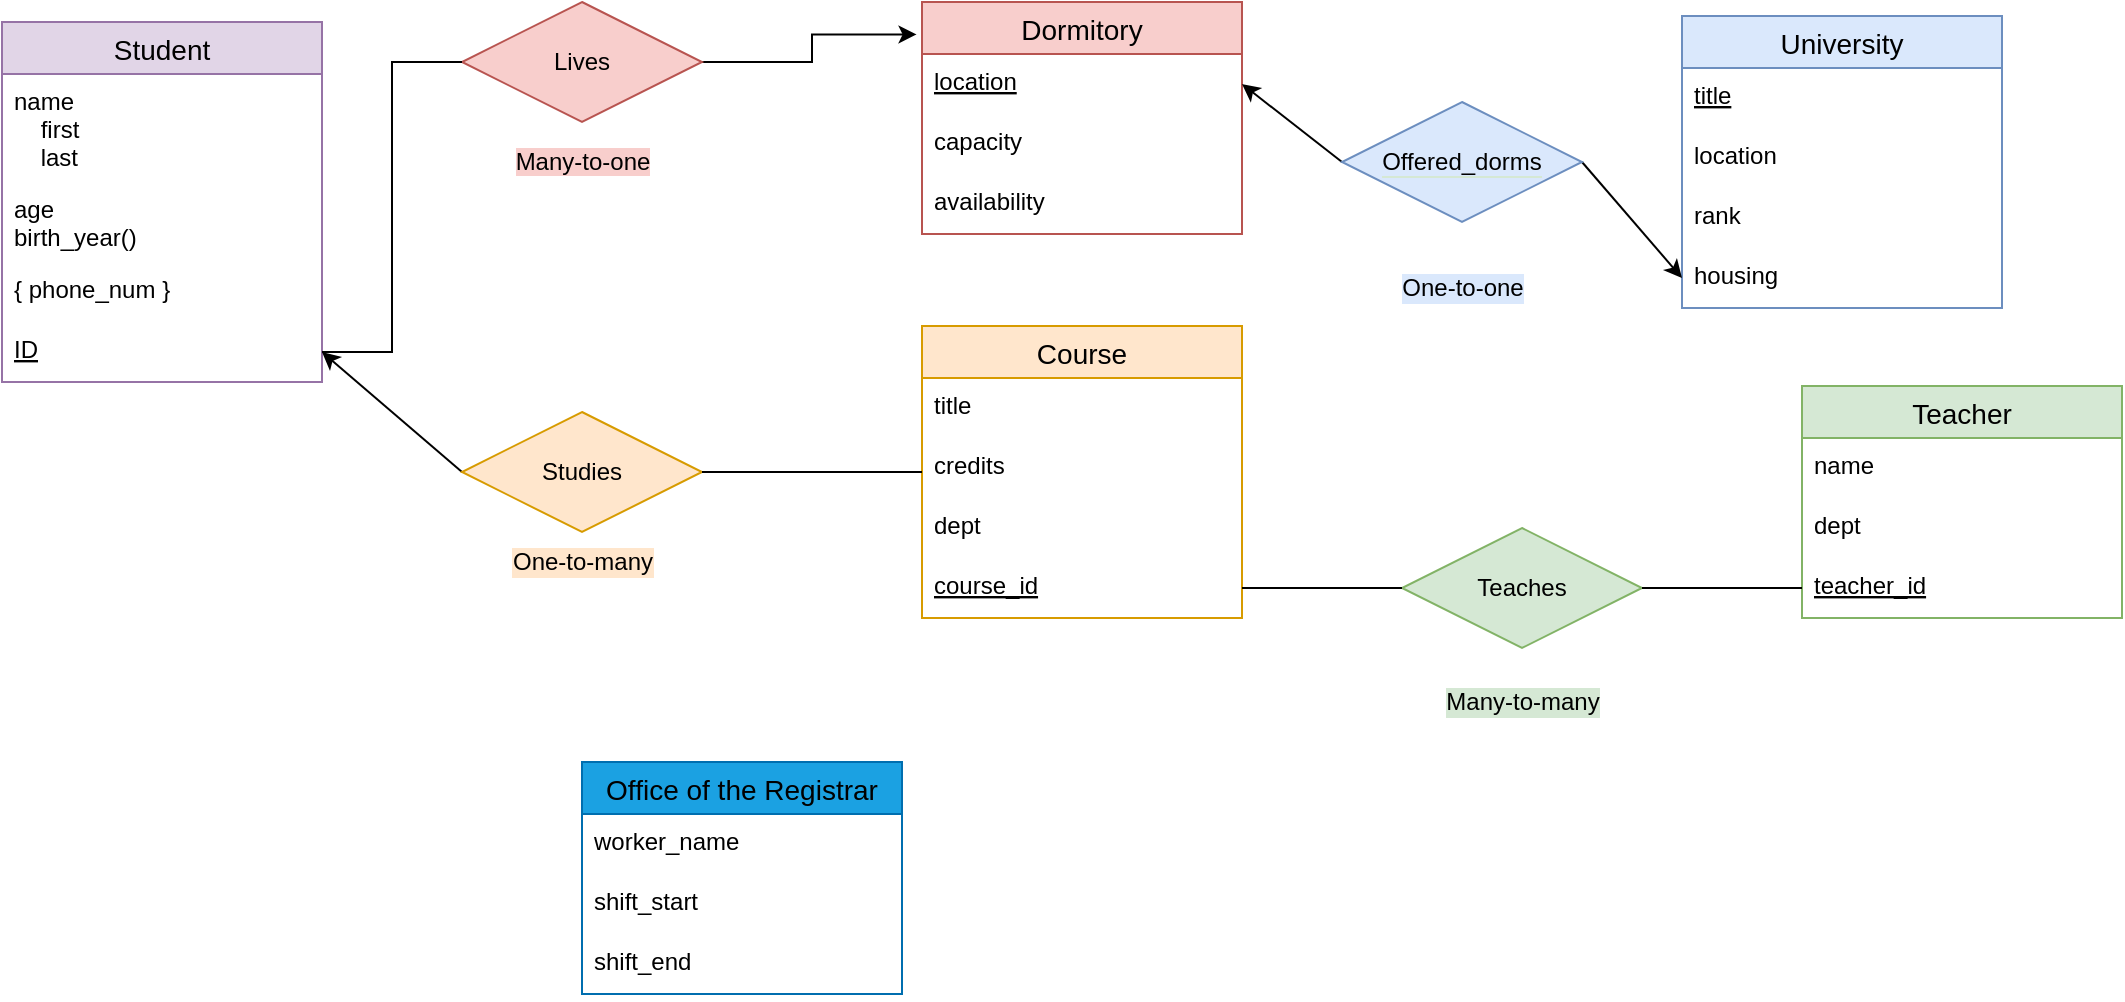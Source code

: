 <mxfile version="15.5.0" type="device"><diagram id="mZAJ5pGnmH-LDmrrYQtw" name="Page-1"><mxGraphModel dx="1221" dy="681" grid="1" gridSize="10" guides="1" tooltips="1" connect="1" arrows="1" fold="1" page="1" pageScale="1" pageWidth="850" pageHeight="1100" math="0" shadow="0"><root><mxCell id="0"/><mxCell id="1" parent="0"/><mxCell id="CdLJZGZTgc2HLbijEh1I-1" value="Student" style="swimlane;fontStyle=0;childLayout=stackLayout;horizontal=1;startSize=26;horizontalStack=0;resizeParent=1;resizeParentMax=0;resizeLast=0;collapsible=1;marginBottom=0;align=center;fontSize=14;fillColor=#e1d5e7;strokeColor=#9673a6;" vertex="1" parent="1"><mxGeometry x="50" y="30" width="160" height="180" as="geometry"/></mxCell><mxCell id="CdLJZGZTgc2HLbijEh1I-2" value="name&#10;    first&#10;    last" style="text;strokeColor=none;fillColor=none;spacingLeft=4;spacingRight=4;overflow=hidden;rotatable=0;points=[[0,0.5],[1,0.5]];portConstraint=eastwest;fontSize=12;" vertex="1" parent="CdLJZGZTgc2HLbijEh1I-1"><mxGeometry y="26" width="160" height="54" as="geometry"/></mxCell><mxCell id="CdLJZGZTgc2HLbijEh1I-3" value="age&#10;birth_year()" style="text;strokeColor=none;fillColor=none;spacingLeft=4;spacingRight=4;overflow=hidden;rotatable=0;points=[[0,0.5],[1,0.5]];portConstraint=eastwest;fontSize=12;" vertex="1" parent="CdLJZGZTgc2HLbijEh1I-1"><mxGeometry y="80" width="160" height="40" as="geometry"/></mxCell><mxCell id="CdLJZGZTgc2HLbijEh1I-4" value="{ phone_num }" style="text;strokeColor=none;fillColor=none;spacingLeft=4;spacingRight=4;overflow=hidden;rotatable=0;points=[[0,0.5],[1,0.5]];portConstraint=eastwest;fontSize=12;" vertex="1" parent="CdLJZGZTgc2HLbijEh1I-1"><mxGeometry y="120" width="160" height="30" as="geometry"/></mxCell><mxCell id="CdLJZGZTgc2HLbijEh1I-10" value="ID" style="text;strokeColor=none;fillColor=none;spacingLeft=4;spacingRight=4;overflow=hidden;rotatable=0;points=[[0,0.5],[1,0.5]];portConstraint=eastwest;fontSize=12;fontStyle=4" vertex="1" parent="CdLJZGZTgc2HLbijEh1I-1"><mxGeometry y="150" width="160" height="30" as="geometry"/></mxCell><mxCell id="CdLJZGZTgc2HLbijEh1I-13" value="University" style="swimlane;fontStyle=0;childLayout=stackLayout;horizontal=1;startSize=26;horizontalStack=0;resizeParent=1;resizeParentMax=0;resizeLast=0;collapsible=1;marginBottom=0;align=center;fontSize=14;fillColor=#DAE8FC;strokeColor=#6c8ebf;" vertex="1" parent="1"><mxGeometry x="890" y="27" width="160" height="146" as="geometry"/></mxCell><mxCell id="CdLJZGZTgc2HLbijEh1I-14" value="title" style="text;strokeColor=none;fillColor=none;spacingLeft=4;spacingRight=4;overflow=hidden;rotatable=0;points=[[0,0.5],[1,0.5]];portConstraint=eastwest;fontSize=12;fontStyle=4" vertex="1" parent="CdLJZGZTgc2HLbijEh1I-13"><mxGeometry y="26" width="160" height="30" as="geometry"/></mxCell><mxCell id="CdLJZGZTgc2HLbijEh1I-15" value="location" style="text;strokeColor=none;fillColor=none;spacingLeft=4;spacingRight=4;overflow=hidden;rotatable=0;points=[[0,0.5],[1,0.5]];portConstraint=eastwest;fontSize=12;" vertex="1" parent="CdLJZGZTgc2HLbijEh1I-13"><mxGeometry y="56" width="160" height="30" as="geometry"/></mxCell><mxCell id="CdLJZGZTgc2HLbijEh1I-16" value="rank" style="text;strokeColor=none;fillColor=none;spacingLeft=4;spacingRight=4;overflow=hidden;rotatable=0;points=[[0,0.5],[1,0.5]];portConstraint=eastwest;fontSize=12;" vertex="1" parent="CdLJZGZTgc2HLbijEh1I-13"><mxGeometry y="86" width="160" height="30" as="geometry"/></mxCell><mxCell id="CdLJZGZTgc2HLbijEh1I-52" value="housing" style="text;strokeColor=none;fillColor=none;spacingLeft=4;spacingRight=4;overflow=hidden;rotatable=0;points=[[0,0.5],[1,0.5]];portConstraint=eastwest;fontSize=12;" vertex="1" parent="CdLJZGZTgc2HLbijEh1I-13"><mxGeometry y="116" width="160" height="30" as="geometry"/></mxCell><mxCell id="CdLJZGZTgc2HLbijEh1I-17" value="Course" style="swimlane;fontStyle=0;childLayout=stackLayout;horizontal=1;startSize=26;horizontalStack=0;resizeParent=1;resizeParentMax=0;resizeLast=0;collapsible=1;marginBottom=0;align=center;fontSize=14;fillColor=#ffe6cc;strokeColor=#d79b00;" vertex="1" parent="1"><mxGeometry x="510" y="182" width="160" height="146" as="geometry"/></mxCell><mxCell id="CdLJZGZTgc2HLbijEh1I-18" value="title" style="text;strokeColor=none;fillColor=none;spacingLeft=4;spacingRight=4;overflow=hidden;rotatable=0;points=[[0,0.5],[1,0.5]];portConstraint=eastwest;fontSize=12;fontStyle=0" vertex="1" parent="CdLJZGZTgc2HLbijEh1I-17"><mxGeometry y="26" width="160" height="30" as="geometry"/></mxCell><mxCell id="CdLJZGZTgc2HLbijEh1I-19" value="credits" style="text;strokeColor=none;fillColor=none;spacingLeft=4;spacingRight=4;overflow=hidden;rotatable=0;points=[[0,0.5],[1,0.5]];portConstraint=eastwest;fontSize=12;" vertex="1" parent="CdLJZGZTgc2HLbijEh1I-17"><mxGeometry y="56" width="160" height="30" as="geometry"/></mxCell><mxCell id="CdLJZGZTgc2HLbijEh1I-20" value="dept" style="text;strokeColor=none;fillColor=none;spacingLeft=4;spacingRight=4;overflow=hidden;rotatable=0;points=[[0,0.5],[1,0.5]];portConstraint=eastwest;fontSize=12;" vertex="1" parent="CdLJZGZTgc2HLbijEh1I-17"><mxGeometry y="86" width="160" height="30" as="geometry"/></mxCell><mxCell id="CdLJZGZTgc2HLbijEh1I-61" value="course_id" style="text;strokeColor=none;fillColor=none;spacingLeft=4;spacingRight=4;overflow=hidden;rotatable=0;points=[[0,0.5],[1,0.5]];portConstraint=eastwest;fontSize=12;fontStyle=4" vertex="1" parent="CdLJZGZTgc2HLbijEh1I-17"><mxGeometry y="116" width="160" height="30" as="geometry"/></mxCell><mxCell id="CdLJZGZTgc2HLbijEh1I-22" value="Dormitory" style="swimlane;fontStyle=0;childLayout=stackLayout;horizontal=1;startSize=26;horizontalStack=0;resizeParent=1;resizeParentMax=0;resizeLast=0;collapsible=1;marginBottom=0;align=center;fontSize=14;fillColor=#f8cecc;strokeColor=#b85450;" vertex="1" parent="1"><mxGeometry x="510" y="20" width="160" height="116" as="geometry"/></mxCell><mxCell id="CdLJZGZTgc2HLbijEh1I-23" value="location" style="text;strokeColor=none;fillColor=none;spacingLeft=4;spacingRight=4;overflow=hidden;rotatable=0;points=[[0,0.5],[1,0.5]];portConstraint=eastwest;fontSize=12;fontStyle=4" vertex="1" parent="CdLJZGZTgc2HLbijEh1I-22"><mxGeometry y="26" width="160" height="30" as="geometry"/></mxCell><mxCell id="CdLJZGZTgc2HLbijEh1I-24" value="capacity" style="text;strokeColor=none;fillColor=none;spacingLeft=4;spacingRight=4;overflow=hidden;rotatable=0;points=[[0,0.5],[1,0.5]];portConstraint=eastwest;fontSize=12;" vertex="1" parent="CdLJZGZTgc2HLbijEh1I-22"><mxGeometry y="56" width="160" height="30" as="geometry"/></mxCell><mxCell id="CdLJZGZTgc2HLbijEh1I-25" value="availability" style="text;strokeColor=none;fillColor=none;spacingLeft=4;spacingRight=4;overflow=hidden;rotatable=0;points=[[0,0.5],[1,0.5]];portConstraint=eastwest;fontSize=12;" vertex="1" parent="CdLJZGZTgc2HLbijEh1I-22"><mxGeometry y="86" width="160" height="30" as="geometry"/></mxCell><mxCell id="CdLJZGZTgc2HLbijEh1I-26" value="Teacher" style="swimlane;fontStyle=0;childLayout=stackLayout;horizontal=1;startSize=26;horizontalStack=0;resizeParent=1;resizeParentMax=0;resizeLast=0;collapsible=1;marginBottom=0;align=center;fontSize=14;fillColor=#d5e8d4;strokeColor=#82b366;" vertex="1" parent="1"><mxGeometry x="950" y="212" width="160" height="116" as="geometry"/></mxCell><mxCell id="CdLJZGZTgc2HLbijEh1I-27" value="name" style="text;strokeColor=none;fillColor=none;spacingLeft=4;spacingRight=4;overflow=hidden;rotatable=0;points=[[0,0.5],[1,0.5]];portConstraint=eastwest;fontSize=12;fontStyle=0" vertex="1" parent="CdLJZGZTgc2HLbijEh1I-26"><mxGeometry y="26" width="160" height="30" as="geometry"/></mxCell><mxCell id="CdLJZGZTgc2HLbijEh1I-29" value="dept" style="text;strokeColor=none;fillColor=none;spacingLeft=4;spacingRight=4;overflow=hidden;rotatable=0;points=[[0,0.5],[1,0.5]];portConstraint=eastwest;fontSize=12;" vertex="1" parent="CdLJZGZTgc2HLbijEh1I-26"><mxGeometry y="56" width="160" height="30" as="geometry"/></mxCell><mxCell id="CdLJZGZTgc2HLbijEh1I-60" value="teacher_id" style="text;strokeColor=none;fillColor=none;spacingLeft=4;spacingRight=4;overflow=hidden;rotatable=0;points=[[0,0.5],[1,0.5]];portConstraint=eastwest;fontSize=12;fontStyle=4" vertex="1" parent="CdLJZGZTgc2HLbijEh1I-26"><mxGeometry y="86" width="160" height="30" as="geometry"/></mxCell><mxCell id="CdLJZGZTgc2HLbijEh1I-30" value="Office of the Registrar" style="swimlane;fontStyle=0;childLayout=stackLayout;horizontal=1;startSize=26;horizontalStack=0;resizeParent=1;resizeParentMax=0;resizeLast=0;collapsible=1;marginBottom=0;align=center;fontSize=14;fillColor=#1ba1e2;strokeColor=#006EAF;fontColor=#000000;" vertex="1" parent="1"><mxGeometry x="340" y="400" width="160" height="116" as="geometry"/></mxCell><mxCell id="CdLJZGZTgc2HLbijEh1I-31" value="worker_name" style="text;strokeColor=none;fillColor=none;spacingLeft=4;spacingRight=4;overflow=hidden;rotatable=0;points=[[0,0.5],[1,0.5]];portConstraint=eastwest;fontSize=12;" vertex="1" parent="CdLJZGZTgc2HLbijEh1I-30"><mxGeometry y="26" width="160" height="30" as="geometry"/></mxCell><mxCell id="CdLJZGZTgc2HLbijEh1I-32" value="shift_start" style="text;strokeColor=none;fillColor=none;spacingLeft=4;spacingRight=4;overflow=hidden;rotatable=0;points=[[0,0.5],[1,0.5]];portConstraint=eastwest;fontSize=12;" vertex="1" parent="CdLJZGZTgc2HLbijEh1I-30"><mxGeometry y="56" width="160" height="30" as="geometry"/></mxCell><mxCell id="CdLJZGZTgc2HLbijEh1I-33" value="shift_end" style="text;strokeColor=none;fillColor=none;spacingLeft=4;spacingRight=4;overflow=hidden;rotatable=0;points=[[0,0.5],[1,0.5]];portConstraint=eastwest;fontSize=12;" vertex="1" parent="CdLJZGZTgc2HLbijEh1I-30"><mxGeometry y="86" width="160" height="30" as="geometry"/></mxCell><mxCell id="CdLJZGZTgc2HLbijEh1I-44" style="edgeStyle=orthogonalEdgeStyle;rounded=0;orthogonalLoop=1;jettySize=auto;html=1;exitX=1;exitY=0.5;exitDx=0;exitDy=0;entryX=-0.017;entryY=0.14;entryDx=0;entryDy=0;entryPerimeter=0;fontColor=#000000;" edge="1" parent="1" source="CdLJZGZTgc2HLbijEh1I-34" target="CdLJZGZTgc2HLbijEh1I-22"><mxGeometry relative="1" as="geometry"/></mxCell><mxCell id="CdLJZGZTgc2HLbijEh1I-34" value="Lives" style="shape=rhombus;perimeter=rhombusPerimeter;whiteSpace=wrap;html=1;align=center;fillColor=#f8cecc;strokeColor=#b85450;" vertex="1" parent="1"><mxGeometry x="280" y="20" width="120" height="60" as="geometry"/></mxCell><mxCell id="CdLJZGZTgc2HLbijEh1I-50" value="" style="endArrow=none;html=1;rounded=0;fontColor=#000000;exitX=1;exitY=0.5;exitDx=0;exitDy=0;entryX=0;entryY=0.5;entryDx=0;entryDy=0;edgeStyle=orthogonalEdgeStyle;" edge="1" parent="1" source="CdLJZGZTgc2HLbijEh1I-10" target="CdLJZGZTgc2HLbijEh1I-34"><mxGeometry relative="1" as="geometry"><mxPoint x="210" y="225" as="sourcePoint"/><mxPoint x="410" y="160" as="targetPoint"/></mxGeometry></mxCell><mxCell id="CdLJZGZTgc2HLbijEh1I-51" value="&lt;span style=&quot;background-color: rgb(248 , 206 , 204)&quot;&gt;Many-to-one&lt;/span&gt;" style="text;html=1;resizable=0;autosize=1;align=center;verticalAlign=middle;points=[];fillColor=none;strokeColor=none;rounded=0;fontColor=#000000;" vertex="1" parent="1"><mxGeometry x="300" y="90" width="80" height="20" as="geometry"/></mxCell><mxCell id="CdLJZGZTgc2HLbijEh1I-54" style="edgeStyle=none;rounded=0;orthogonalLoop=1;jettySize=auto;html=1;exitX=0;exitY=0.5;exitDx=0;exitDy=0;entryX=1;entryY=0.5;entryDx=0;entryDy=0;fontColor=#000000;" edge="1" parent="1" source="CdLJZGZTgc2HLbijEh1I-53" target="CdLJZGZTgc2HLbijEh1I-10"><mxGeometry relative="1" as="geometry"><mxPoint x="210" y="225" as="targetPoint"/></mxGeometry></mxCell><mxCell id="CdLJZGZTgc2HLbijEh1I-53" value="&lt;span style=&quot;&quot;&gt;Studies&lt;/span&gt;" style="shape=rhombus;perimeter=rhombusPerimeter;whiteSpace=wrap;html=1;align=center;labelBackgroundColor=#FFE6CC;fillColor=#ffe6cc;strokeColor=#d79b00;" vertex="1" parent="1"><mxGeometry x="280" y="225" width="120" height="60" as="geometry"/></mxCell><mxCell id="CdLJZGZTgc2HLbijEh1I-55" value="" style="endArrow=none;html=1;rounded=0;fontColor=#000000;exitX=1;exitY=0.5;exitDx=0;exitDy=0;" edge="1" parent="1" source="CdLJZGZTgc2HLbijEh1I-53"><mxGeometry relative="1" as="geometry"><mxPoint x="340" y="280" as="sourcePoint"/><mxPoint x="510" y="255" as="targetPoint"/><Array as="points"/></mxGeometry></mxCell><mxCell id="CdLJZGZTgc2HLbijEh1I-58" value="One-to-many" style="text;html=1;resizable=0;autosize=1;align=center;verticalAlign=middle;points=[];fillColor=none;strokeColor=none;rounded=0;labelBackgroundColor=#FFE6CC;fontColor=#000000;" vertex="1" parent="1"><mxGeometry x="295" y="290" width="90" height="20" as="geometry"/></mxCell><mxCell id="CdLJZGZTgc2HLbijEh1I-59" value="Teaches" style="shape=rhombus;perimeter=rhombusPerimeter;whiteSpace=wrap;html=1;align=center;labelBackgroundColor=#D5E8D4;fillColor=#d5e8d4;strokeColor=#82b366;" vertex="1" parent="1"><mxGeometry x="750" y="283" width="120" height="60" as="geometry"/></mxCell><mxCell id="CdLJZGZTgc2HLbijEh1I-62" value="" style="endArrow=none;html=1;rounded=0;fontColor=#000000;entryX=0;entryY=0.5;entryDx=0;entryDy=0;exitX=1;exitY=0.5;exitDx=0;exitDy=0;" edge="1" parent="1" source="CdLJZGZTgc2HLbijEh1I-61" target="CdLJZGZTgc2HLbijEh1I-59"><mxGeometry relative="1" as="geometry"><mxPoint x="480" y="310" as="sourcePoint"/><mxPoint x="640" y="310" as="targetPoint"/></mxGeometry></mxCell><mxCell id="CdLJZGZTgc2HLbijEh1I-63" value="" style="endArrow=none;html=1;rounded=0;fontColor=#000000;entryX=0;entryY=0.5;entryDx=0;entryDy=0;exitX=1;exitY=0.5;exitDx=0;exitDy=0;" edge="1" parent="1" source="CdLJZGZTgc2HLbijEh1I-59" target="CdLJZGZTgc2HLbijEh1I-60"><mxGeometry relative="1" as="geometry"><mxPoint x="730" y="360" as="sourcePoint"/><mxPoint x="890" y="360" as="targetPoint"/></mxGeometry></mxCell><mxCell id="CdLJZGZTgc2HLbijEh1I-64" value="Many-to-many" style="text;html=1;resizable=0;autosize=1;align=center;verticalAlign=middle;points=[];fillColor=none;strokeColor=none;rounded=0;labelBackgroundColor=#D5E8D4;fontColor=#000000;" vertex="1" parent="1"><mxGeometry x="765" y="360" width="90" height="20" as="geometry"/></mxCell><mxCell id="CdLJZGZTgc2HLbijEh1I-66" style="edgeStyle=none;rounded=0;orthogonalLoop=1;jettySize=auto;html=1;exitX=0;exitY=0.5;exitDx=0;exitDy=0;entryX=1;entryY=0.5;entryDx=0;entryDy=0;fontColor=#000000;" edge="1" parent="1" source="CdLJZGZTgc2HLbijEh1I-65" target="CdLJZGZTgc2HLbijEh1I-23"><mxGeometry relative="1" as="geometry"/></mxCell><mxCell id="CdLJZGZTgc2HLbijEh1I-67" style="edgeStyle=none;rounded=0;orthogonalLoop=1;jettySize=auto;html=1;exitX=1;exitY=0.5;exitDx=0;exitDy=0;entryX=0;entryY=0.5;entryDx=0;entryDy=0;fontColor=#000000;" edge="1" parent="1" source="CdLJZGZTgc2HLbijEh1I-65" target="CdLJZGZTgc2HLbijEh1I-52"><mxGeometry relative="1" as="geometry"/></mxCell><mxCell id="CdLJZGZTgc2HLbijEh1I-65" value="&lt;span style=&quot;background-color: rgb(218 , 232 , 252)&quot;&gt;Offered_dorms&lt;/span&gt;" style="shape=rhombus;perimeter=rhombusPerimeter;whiteSpace=wrap;html=1;align=center;labelBackgroundColor=#D5E8D4;fillColor=#dae8fc;strokeColor=#6c8ebf;" vertex="1" parent="1"><mxGeometry x="720" y="70" width="120" height="60" as="geometry"/></mxCell><mxCell id="CdLJZGZTgc2HLbijEh1I-68" value="One-to-one" style="text;html=1;resizable=0;autosize=1;align=center;verticalAlign=middle;points=[];fillColor=none;strokeColor=none;rounded=0;labelBackgroundColor=#DAE8FC;fontColor=#000000;" vertex="1" parent="1"><mxGeometry x="740" y="153" width="80" height="20" as="geometry"/></mxCell></root></mxGraphModel></diagram></mxfile>